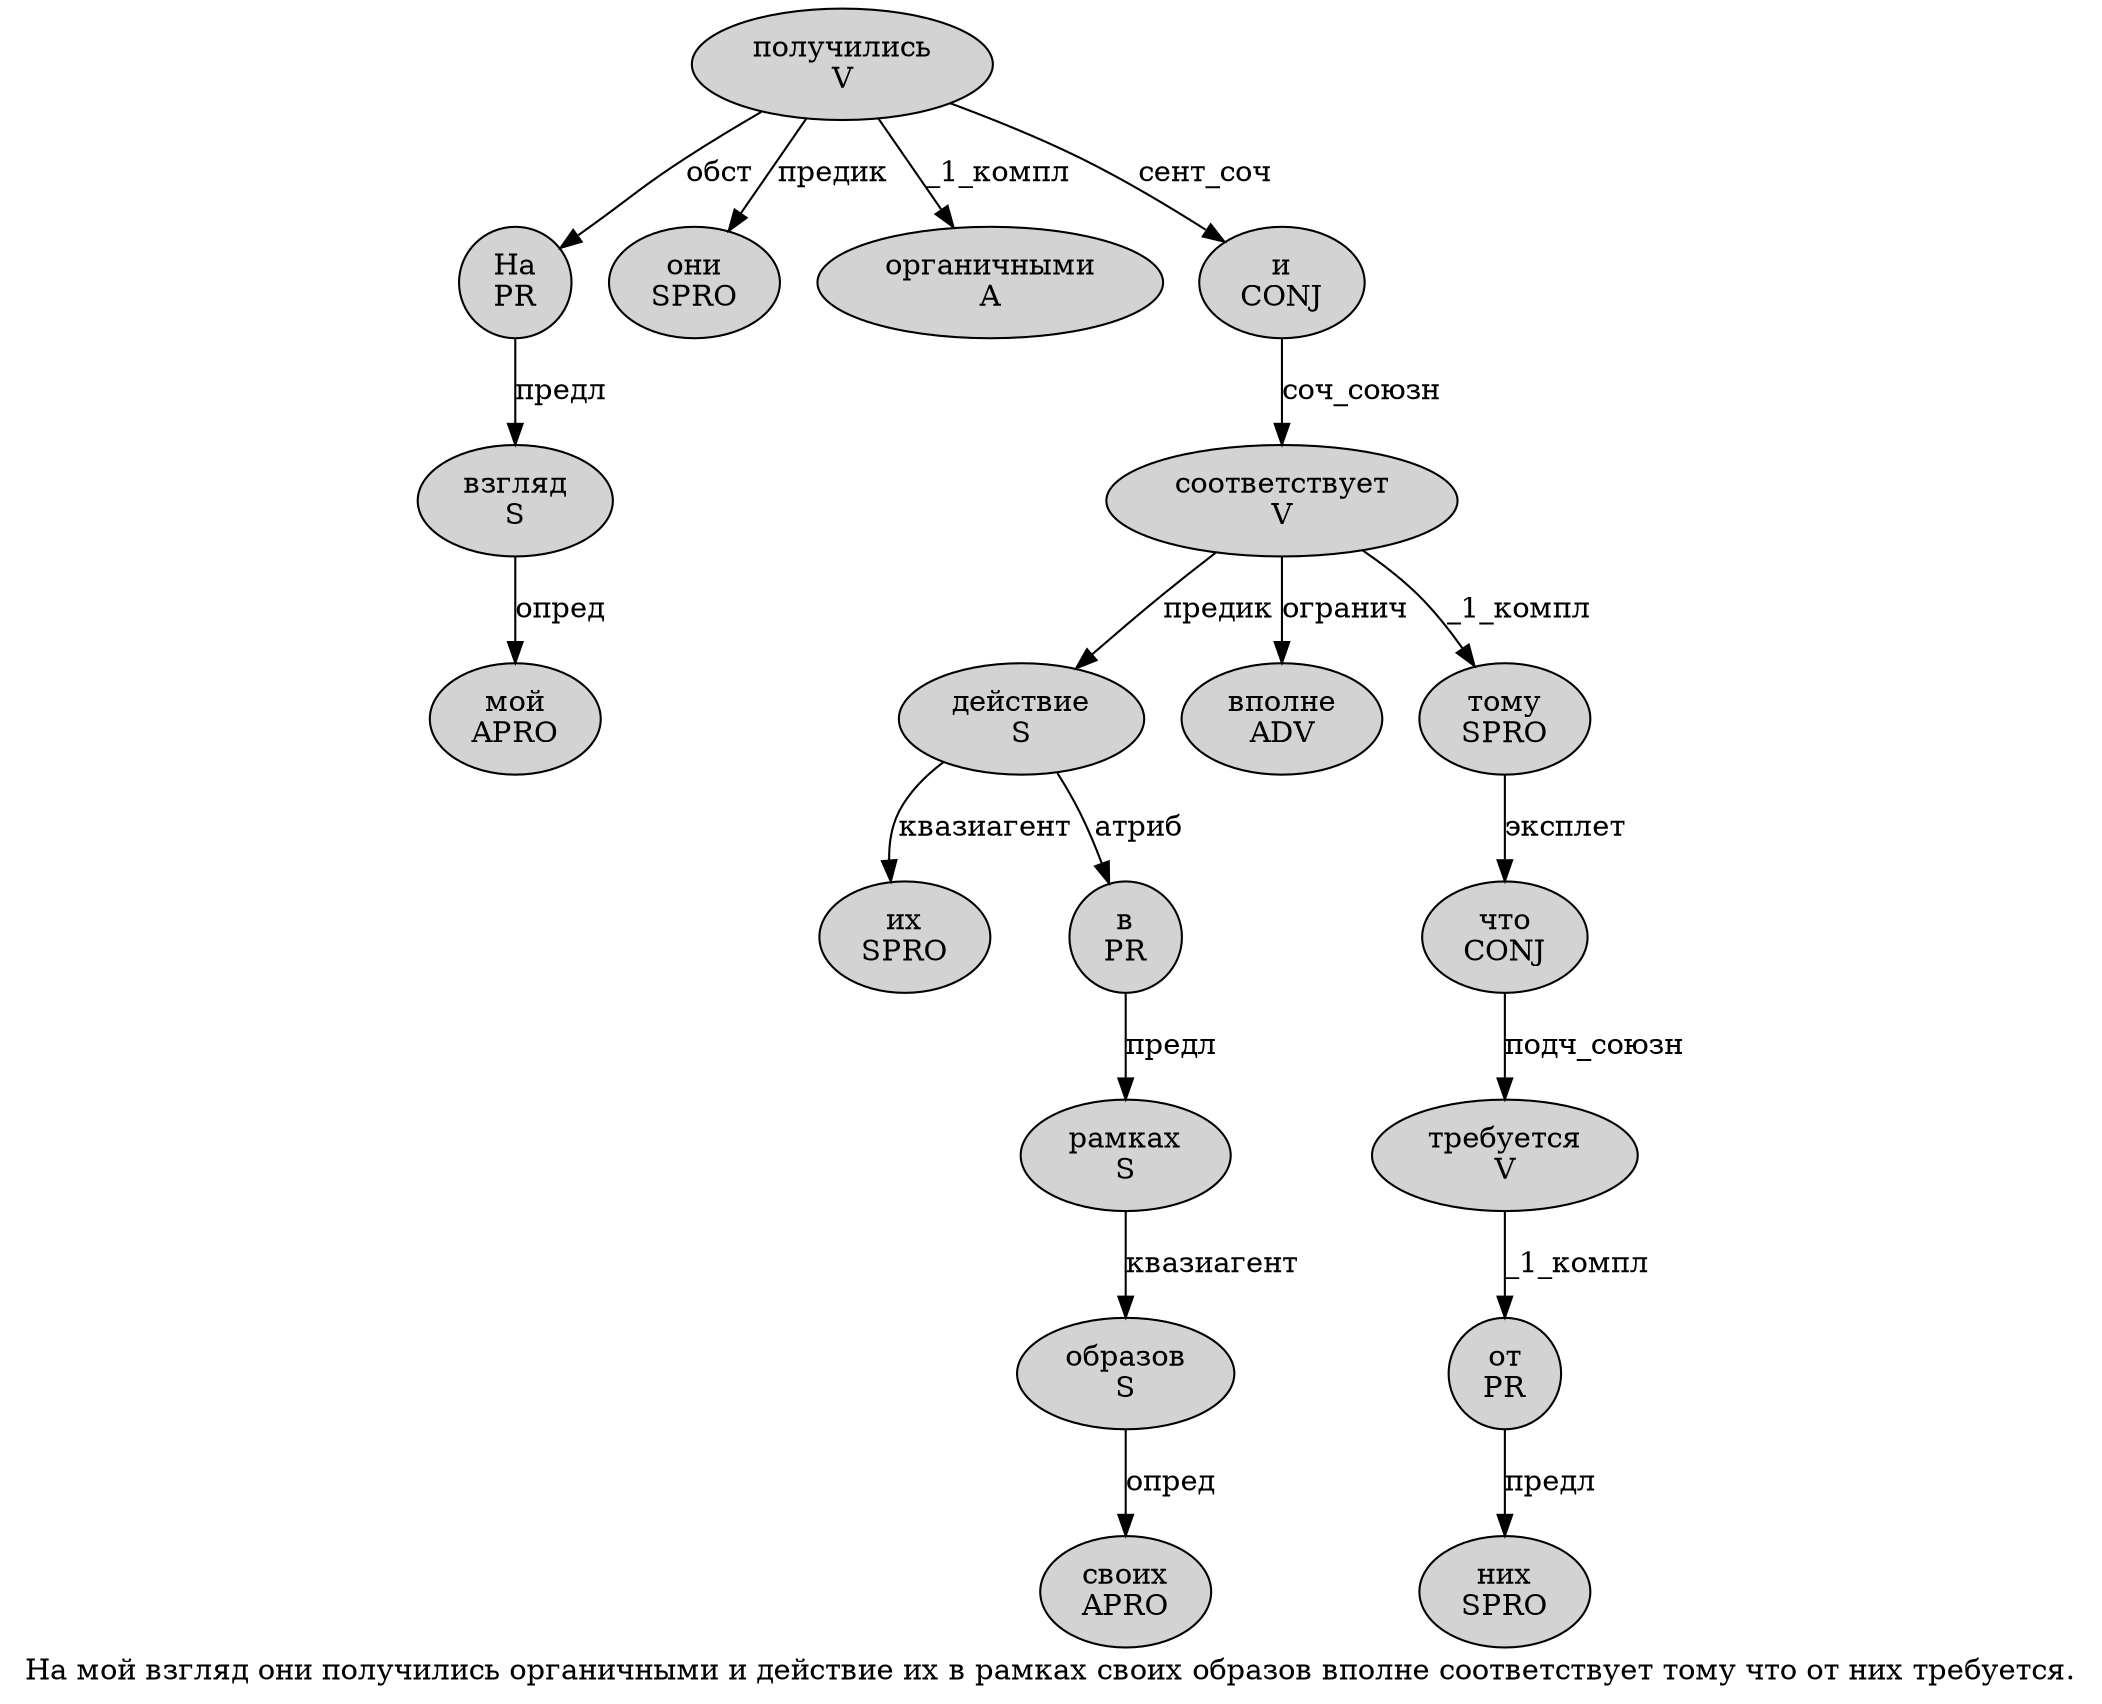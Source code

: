 digraph SENTENCE_2251 {
	graph [label="На мой взгляд они получились органичными и действие их в рамках своих образов вполне соответствует тому что от них требуется."]
	node [style=filled]
		0 [label="На
PR" color="" fillcolor=lightgray penwidth=1 shape=ellipse]
		1 [label="мой
APRO" color="" fillcolor=lightgray penwidth=1 shape=ellipse]
		2 [label="взгляд
S" color="" fillcolor=lightgray penwidth=1 shape=ellipse]
		3 [label="они
SPRO" color="" fillcolor=lightgray penwidth=1 shape=ellipse]
		4 [label="получились
V" color="" fillcolor=lightgray penwidth=1 shape=ellipse]
		5 [label="органичными
A" color="" fillcolor=lightgray penwidth=1 shape=ellipse]
		6 [label="и
CONJ" color="" fillcolor=lightgray penwidth=1 shape=ellipse]
		7 [label="действие
S" color="" fillcolor=lightgray penwidth=1 shape=ellipse]
		8 [label="их
SPRO" color="" fillcolor=lightgray penwidth=1 shape=ellipse]
		9 [label="в
PR" color="" fillcolor=lightgray penwidth=1 shape=ellipse]
		10 [label="рамках
S" color="" fillcolor=lightgray penwidth=1 shape=ellipse]
		11 [label="своих
APRO" color="" fillcolor=lightgray penwidth=1 shape=ellipse]
		12 [label="образов
S" color="" fillcolor=lightgray penwidth=1 shape=ellipse]
		13 [label="вполне
ADV" color="" fillcolor=lightgray penwidth=1 shape=ellipse]
		14 [label="соответствует
V" color="" fillcolor=lightgray penwidth=1 shape=ellipse]
		15 [label="тому
SPRO" color="" fillcolor=lightgray penwidth=1 shape=ellipse]
		16 [label="что
CONJ" color="" fillcolor=lightgray penwidth=1 shape=ellipse]
		17 [label="от
PR" color="" fillcolor=lightgray penwidth=1 shape=ellipse]
		18 [label="них
SPRO" color="" fillcolor=lightgray penwidth=1 shape=ellipse]
		19 [label="требуется
V" color="" fillcolor=lightgray penwidth=1 shape=ellipse]
			9 -> 10 [label="предл"]
			12 -> 11 [label="опред"]
			14 -> 7 [label="предик"]
			14 -> 13 [label="огранич"]
			14 -> 15 [label="_1_компл"]
			17 -> 18 [label="предл"]
			7 -> 8 [label="квазиагент"]
			7 -> 9 [label="атриб"]
			0 -> 2 [label="предл"]
			15 -> 16 [label="эксплет"]
			4 -> 0 [label="обст"]
			4 -> 3 [label="предик"]
			4 -> 5 [label="_1_компл"]
			4 -> 6 [label="сент_соч"]
			19 -> 17 [label="_1_компл"]
			6 -> 14 [label="соч_союзн"]
			2 -> 1 [label="опред"]
			10 -> 12 [label="квазиагент"]
			16 -> 19 [label="подч_союзн"]
}